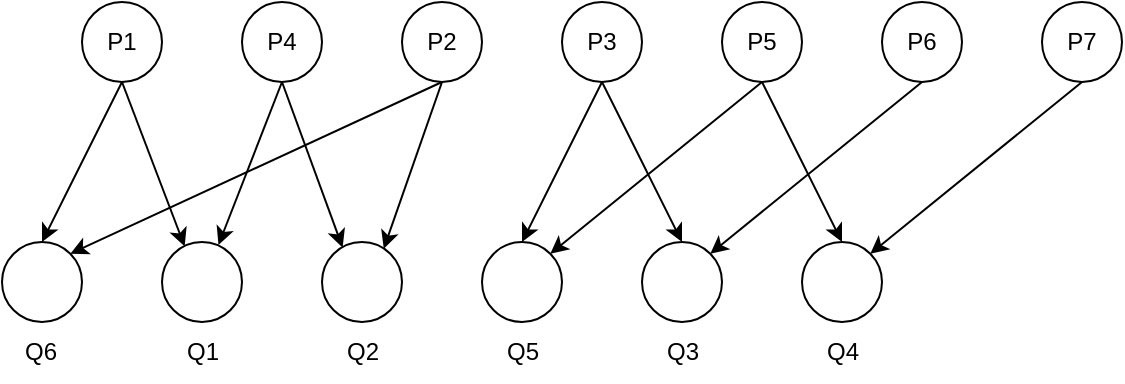 <mxfile version="21.1.8" type="device">
  <diagram name="Страница 1" id="etoTr5-KdpkAxczxwrVZ">
    <mxGraphModel dx="989" dy="549" grid="1" gridSize="10" guides="1" tooltips="1" connect="1" arrows="1" fold="1" page="1" pageScale="1" pageWidth="1169" pageHeight="827" math="0" shadow="0">
      <root>
        <mxCell id="0" />
        <mxCell id="1" parent="0" />
        <mxCell id="F0kNB6NcB66jxazLbjSA-15" style="rounded=0;orthogonalLoop=1;jettySize=auto;html=1;exitX=0.5;exitY=1;exitDx=0;exitDy=0;entryX=0.5;entryY=0;entryDx=0;entryDy=0;endArrow=classic;endFill=1;" parent="1" source="F0kNB6NcB66jxazLbjSA-1" target="F0kNB6NcB66jxazLbjSA-8" edge="1">
          <mxGeometry relative="1" as="geometry" />
        </mxCell>
        <mxCell id="F0kNB6NcB66jxazLbjSA-17" style="rounded=0;orthogonalLoop=1;jettySize=auto;html=1;exitX=0.5;exitY=1;exitDx=0;exitDy=0;entryX=0.283;entryY=0.055;entryDx=0;entryDy=0;endArrow=classic;endFill=1;entryPerimeter=0;" parent="1" source="F0kNB6NcB66jxazLbjSA-1" target="F0kNB6NcB66jxazLbjSA-9" edge="1">
          <mxGeometry relative="1" as="geometry" />
        </mxCell>
        <mxCell id="F0kNB6NcB66jxazLbjSA-1" value="P1" style="ellipse;whiteSpace=wrap;html=1;aspect=fixed;" parent="1" vertex="1">
          <mxGeometry x="200" y="120" width="40" height="40" as="geometry" />
        </mxCell>
        <mxCell id="F0kNB6NcB66jxazLbjSA-16" style="rounded=0;orthogonalLoop=1;jettySize=auto;html=1;exitX=0.5;exitY=1;exitDx=0;exitDy=0;entryX=1;entryY=0;entryDx=0;entryDy=0;endArrow=classic;endFill=1;" parent="1" source="F0kNB6NcB66jxazLbjSA-2" target="F0kNB6NcB66jxazLbjSA-8" edge="1">
          <mxGeometry relative="1" as="geometry" />
        </mxCell>
        <mxCell id="F0kNB6NcB66jxazLbjSA-19" style="rounded=0;orthogonalLoop=1;jettySize=auto;html=1;exitX=0.5;exitY=1;exitDx=0;exitDy=0;entryX=0.772;entryY=0.083;entryDx=0;entryDy=0;endArrow=classic;endFill=1;strokeColor=default;entryPerimeter=0;" parent="1" source="F0kNB6NcB66jxazLbjSA-2" target="F0kNB6NcB66jxazLbjSA-10" edge="1">
          <mxGeometry relative="1" as="geometry" />
        </mxCell>
        <mxCell id="F0kNB6NcB66jxazLbjSA-2" value="P2" style="ellipse;whiteSpace=wrap;html=1;aspect=fixed;" parent="1" vertex="1">
          <mxGeometry x="360" y="120" width="40" height="40" as="geometry" />
        </mxCell>
        <mxCell id="F0kNB6NcB66jxazLbjSA-21" style="edgeStyle=none;shape=connector;rounded=0;orthogonalLoop=1;jettySize=auto;html=1;exitX=0.5;exitY=1;exitDx=0;exitDy=0;entryX=0.5;entryY=0;entryDx=0;entryDy=0;labelBackgroundColor=default;strokeColor=default;fontFamily=Helvetica;fontSize=11;fontColor=default;endArrow=classic;endFill=1;" parent="1" source="F0kNB6NcB66jxazLbjSA-3" target="F0kNB6NcB66jxazLbjSA-11" edge="1">
          <mxGeometry relative="1" as="geometry" />
        </mxCell>
        <mxCell id="F0kNB6NcB66jxazLbjSA-25" style="edgeStyle=none;shape=connector;rounded=0;orthogonalLoop=1;jettySize=auto;html=1;exitX=0.5;exitY=1;exitDx=0;exitDy=0;entryX=0.5;entryY=0;entryDx=0;entryDy=0;labelBackgroundColor=default;strokeColor=default;fontFamily=Helvetica;fontSize=11;fontColor=default;endArrow=classic;endFill=1;" parent="1" source="F0kNB6NcB66jxazLbjSA-3" target="F0kNB6NcB66jxazLbjSA-13" edge="1">
          <mxGeometry relative="1" as="geometry" />
        </mxCell>
        <mxCell id="F0kNB6NcB66jxazLbjSA-3" value="P3" style="ellipse;whiteSpace=wrap;html=1;aspect=fixed;" parent="1" vertex="1">
          <mxGeometry x="440" y="120" width="40" height="40" as="geometry" />
        </mxCell>
        <mxCell id="F0kNB6NcB66jxazLbjSA-18" style="rounded=0;orthogonalLoop=1;jettySize=auto;html=1;exitX=0.5;exitY=1;exitDx=0;exitDy=0;entryX=0.706;entryY=0.036;entryDx=0;entryDy=0;endArrow=classic;endFill=1;entryPerimeter=0;" parent="1" source="F0kNB6NcB66jxazLbjSA-4" target="F0kNB6NcB66jxazLbjSA-9" edge="1">
          <mxGeometry relative="1" as="geometry" />
        </mxCell>
        <mxCell id="F0kNB6NcB66jxazLbjSA-20" style="edgeStyle=none;shape=connector;rounded=0;orthogonalLoop=1;jettySize=auto;html=1;exitX=0.5;exitY=1;exitDx=0;exitDy=0;entryX=0.258;entryY=0.069;entryDx=0;entryDy=0;labelBackgroundColor=default;strokeColor=default;fontFamily=Helvetica;fontSize=11;fontColor=default;endArrow=classic;endFill=1;entryPerimeter=0;" parent="1" source="F0kNB6NcB66jxazLbjSA-4" target="F0kNB6NcB66jxazLbjSA-10" edge="1">
          <mxGeometry relative="1" as="geometry" />
        </mxCell>
        <mxCell id="F0kNB6NcB66jxazLbjSA-4" value="P4" style="ellipse;whiteSpace=wrap;html=1;aspect=fixed;" parent="1" vertex="1">
          <mxGeometry x="280" y="120" width="40" height="40" as="geometry" />
        </mxCell>
        <mxCell id="F0kNB6NcB66jxazLbjSA-23" style="edgeStyle=none;shape=connector;rounded=0;orthogonalLoop=1;jettySize=auto;html=1;exitX=0.5;exitY=1;exitDx=0;exitDy=0;entryX=0.5;entryY=0;entryDx=0;entryDy=0;labelBackgroundColor=default;strokeColor=default;fontFamily=Helvetica;fontSize=11;fontColor=default;endArrow=classic;endFill=1;" parent="1" source="F0kNB6NcB66jxazLbjSA-5" target="F0kNB6NcB66jxazLbjSA-12" edge="1">
          <mxGeometry relative="1" as="geometry" />
        </mxCell>
        <mxCell id="F0kNB6NcB66jxazLbjSA-26" style="edgeStyle=none;shape=connector;rounded=0;orthogonalLoop=1;jettySize=auto;html=1;exitX=0.5;exitY=1;exitDx=0;exitDy=0;labelBackgroundColor=default;strokeColor=default;fontFamily=Helvetica;fontSize=11;fontColor=default;endArrow=classic;endFill=1;entryX=1;entryY=0;entryDx=0;entryDy=0;" parent="1" source="F0kNB6NcB66jxazLbjSA-5" target="F0kNB6NcB66jxazLbjSA-13" edge="1">
          <mxGeometry relative="1" as="geometry">
            <mxPoint x="660" y="240" as="targetPoint" />
          </mxGeometry>
        </mxCell>
        <mxCell id="F0kNB6NcB66jxazLbjSA-5" value="P5" style="ellipse;whiteSpace=wrap;html=1;aspect=fixed;" parent="1" vertex="1">
          <mxGeometry x="520" y="120" width="40" height="40" as="geometry" />
        </mxCell>
        <mxCell id="F0kNB6NcB66jxazLbjSA-22" style="edgeStyle=none;shape=connector;rounded=0;orthogonalLoop=1;jettySize=auto;html=1;exitX=0.5;exitY=1;exitDx=0;exitDy=0;entryX=1;entryY=0;entryDx=0;entryDy=0;labelBackgroundColor=default;strokeColor=default;fontFamily=Helvetica;fontSize=11;fontColor=default;endArrow=classic;endFill=1;" parent="1" source="F0kNB6NcB66jxazLbjSA-6" target="F0kNB6NcB66jxazLbjSA-11" edge="1">
          <mxGeometry relative="1" as="geometry" />
        </mxCell>
        <mxCell id="F0kNB6NcB66jxazLbjSA-6" value="P6" style="ellipse;whiteSpace=wrap;html=1;aspect=fixed;" parent="1" vertex="1">
          <mxGeometry x="600" y="120" width="40" height="40" as="geometry" />
        </mxCell>
        <mxCell id="F0kNB6NcB66jxazLbjSA-24" style="edgeStyle=none;shape=connector;rounded=0;orthogonalLoop=1;jettySize=auto;html=1;exitX=0.5;exitY=1;exitDx=0;exitDy=0;entryX=1;entryY=0;entryDx=0;entryDy=0;labelBackgroundColor=default;strokeColor=default;fontFamily=Helvetica;fontSize=11;fontColor=default;endArrow=classic;endFill=1;" parent="1" source="F0kNB6NcB66jxazLbjSA-7" target="F0kNB6NcB66jxazLbjSA-12" edge="1">
          <mxGeometry relative="1" as="geometry" />
        </mxCell>
        <mxCell id="F0kNB6NcB66jxazLbjSA-7" value="P7" style="ellipse;whiteSpace=wrap;html=1;aspect=fixed;" parent="1" vertex="1">
          <mxGeometry x="680" y="120" width="40" height="40" as="geometry" />
        </mxCell>
        <mxCell id="F0kNB6NcB66jxazLbjSA-8" value="" style="ellipse;whiteSpace=wrap;html=1;aspect=fixed;perimeter=ellipsePerimeter;deletable=1;" parent="1" vertex="1">
          <mxGeometry x="160" y="240" width="40" height="40" as="geometry" />
        </mxCell>
        <mxCell id="F0kNB6NcB66jxazLbjSA-9" value="" style="ellipse;whiteSpace=wrap;html=1;aspect=fixed;" parent="1" vertex="1">
          <mxGeometry x="240" y="240" width="40" height="40" as="geometry" />
        </mxCell>
        <mxCell id="F0kNB6NcB66jxazLbjSA-10" value="" style="ellipse;whiteSpace=wrap;html=1;aspect=fixed;" parent="1" vertex="1">
          <mxGeometry x="320" y="240" width="40" height="40" as="geometry" />
        </mxCell>
        <mxCell id="F0kNB6NcB66jxazLbjSA-11" value="" style="ellipse;whiteSpace=wrap;html=1;aspect=fixed;" parent="1" vertex="1">
          <mxGeometry x="480" y="240" width="40" height="40" as="geometry" />
        </mxCell>
        <mxCell id="F0kNB6NcB66jxazLbjSA-12" value="" style="ellipse;whiteSpace=wrap;html=1;aspect=fixed;" parent="1" vertex="1">
          <mxGeometry x="560" y="240" width="40" height="40" as="geometry" />
        </mxCell>
        <mxCell id="F0kNB6NcB66jxazLbjSA-13" value="" style="ellipse;whiteSpace=wrap;html=1;aspect=fixed;" parent="1" vertex="1">
          <mxGeometry x="400" y="240" width="40" height="40" as="geometry" />
        </mxCell>
        <mxCell id="40c2269ArrzY1Y4rkZES-4" value="" style="shape=image;html=1;verticalAlign=top;verticalLabelPosition=bottom;labelBackgroundColor=#ffffff;imageAspect=0;aspect=fixed;image=https://cdn3.iconfinder.com/data/icons/user-interface-169/32/plus-128.png" vertex="1" parent="1">
          <mxGeometry x="250" y="250" width="20" height="20" as="geometry" />
        </mxCell>
        <mxCell id="40c2269ArrzY1Y4rkZES-5" value="" style="shape=image;html=1;verticalAlign=top;verticalLabelPosition=bottom;labelBackgroundColor=#ffffff;imageAspect=0;aspect=fixed;image=https://cdn3.iconfinder.com/data/icons/user-interface-169/32/plus-128.png" vertex="1" parent="1">
          <mxGeometry x="330" y="250" width="20" height="20" as="geometry" />
        </mxCell>
        <mxCell id="40c2269ArrzY1Y4rkZES-6" value="" style="shape=image;html=1;verticalAlign=top;verticalLabelPosition=bottom;labelBackgroundColor=#ffffff;imageAspect=0;aspect=fixed;image=https://cdn3.iconfinder.com/data/icons/user-interface-169/32/plus-128.png" vertex="1" parent="1">
          <mxGeometry x="410" y="250" width="20" height="20" as="geometry" />
        </mxCell>
        <mxCell id="40c2269ArrzY1Y4rkZES-7" value="" style="shape=image;html=1;verticalAlign=top;verticalLabelPosition=bottom;labelBackgroundColor=#ffffff;imageAspect=0;aspect=fixed;image=https://cdn3.iconfinder.com/data/icons/user-interface-169/32/plus-128.png" vertex="1" parent="1">
          <mxGeometry x="490" y="250" width="20" height="20" as="geometry" />
        </mxCell>
        <mxCell id="40c2269ArrzY1Y4rkZES-10" value="Q6" style="text;html=1;align=center;verticalAlign=middle;resizable=0;points=[];autosize=1;strokeColor=none;fillColor=none;" vertex="1" parent="1">
          <mxGeometry x="159" y="280" width="40" height="30" as="geometry" />
        </mxCell>
        <mxCell id="40c2269ArrzY1Y4rkZES-11" value="Q1" style="text;html=1;align=center;verticalAlign=middle;resizable=0;points=[];autosize=1;strokeColor=none;fillColor=none;" vertex="1" parent="1">
          <mxGeometry x="240" y="280" width="40" height="30" as="geometry" />
        </mxCell>
        <mxCell id="40c2269ArrzY1Y4rkZES-12" value="Q2" style="text;html=1;align=center;verticalAlign=middle;resizable=0;points=[];autosize=1;strokeColor=none;fillColor=none;" vertex="1" parent="1">
          <mxGeometry x="320" y="280" width="40" height="30" as="geometry" />
        </mxCell>
        <mxCell id="40c2269ArrzY1Y4rkZES-13" value="Q5" style="text;html=1;align=center;verticalAlign=middle;resizable=0;points=[];autosize=1;strokeColor=none;fillColor=none;" vertex="1" parent="1">
          <mxGeometry x="400" y="280" width="40" height="30" as="geometry" />
        </mxCell>
        <mxCell id="40c2269ArrzY1Y4rkZES-14" value="Q3" style="text;html=1;align=center;verticalAlign=middle;resizable=0;points=[];autosize=1;strokeColor=none;fillColor=none;" vertex="1" parent="1">
          <mxGeometry x="480" y="280" width="40" height="30" as="geometry" />
        </mxCell>
        <mxCell id="40c2269ArrzY1Y4rkZES-15" value="Q4" style="text;html=1;align=center;verticalAlign=middle;resizable=0;points=[];autosize=1;strokeColor=none;fillColor=none;" vertex="1" parent="1">
          <mxGeometry x="560" y="280" width="40" height="30" as="geometry" />
        </mxCell>
        <mxCell id="40c2269ArrzY1Y4rkZES-17" value="" style="shape=image;html=1;verticalAlign=top;verticalLabelPosition=bottom;labelBackgroundColor=#ffffff;imageAspect=0;aspect=fixed;image=https://cdn4.iconfinder.com/data/icons/ionicons/512/icon-minus-round-128.png" vertex="1" parent="1">
          <mxGeometry x="170" y="252" width="18" height="18" as="geometry" />
        </mxCell>
        <mxCell id="40c2269ArrzY1Y4rkZES-19" value="" style="shape=image;html=1;verticalAlign=top;verticalLabelPosition=bottom;labelBackgroundColor=#ffffff;imageAspect=0;aspect=fixed;image=https://cdn4.iconfinder.com/data/icons/ionicons/512/icon-minus-round-128.png" vertex="1" parent="1">
          <mxGeometry x="571" y="252" width="18" height="18" as="geometry" />
        </mxCell>
      </root>
    </mxGraphModel>
  </diagram>
</mxfile>
